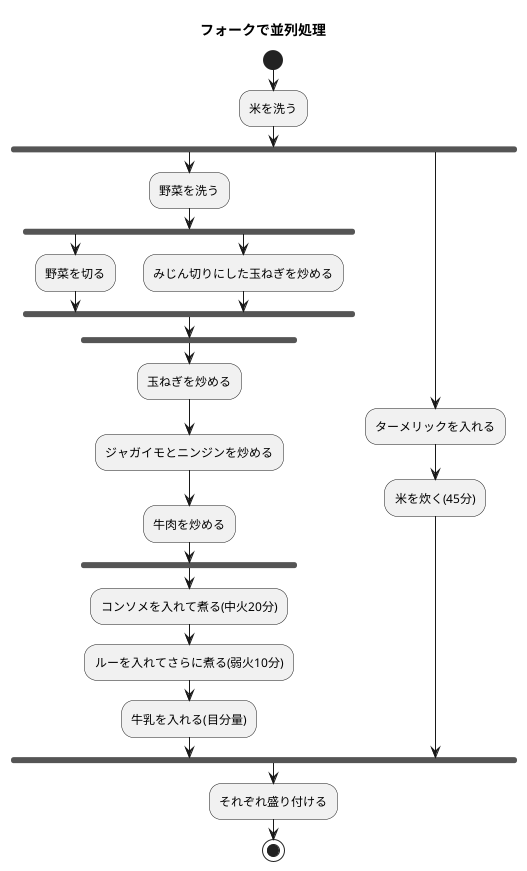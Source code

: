 @startuml 並列処理
title フォークで並列処理
start
:米を洗う;
fork
:野菜を洗う;
fork
:野菜を切る;
fork again
:みじん切りにした玉ねぎを炒める;
end fork
fork
:玉ねぎを炒める;
:ジャガイモとニンジンを炒める;
:牛肉を炒める;
end fork

:コンソメを入れて煮る(中火20分);
:ルーを入れてさらに煮る(弱火10分);
:牛乳を入れる(目分量);
fork again
:ターメリックを入れる;
:米を炊く(45分);
end fork
:それぞれ盛り付ける;
stop
@enduml